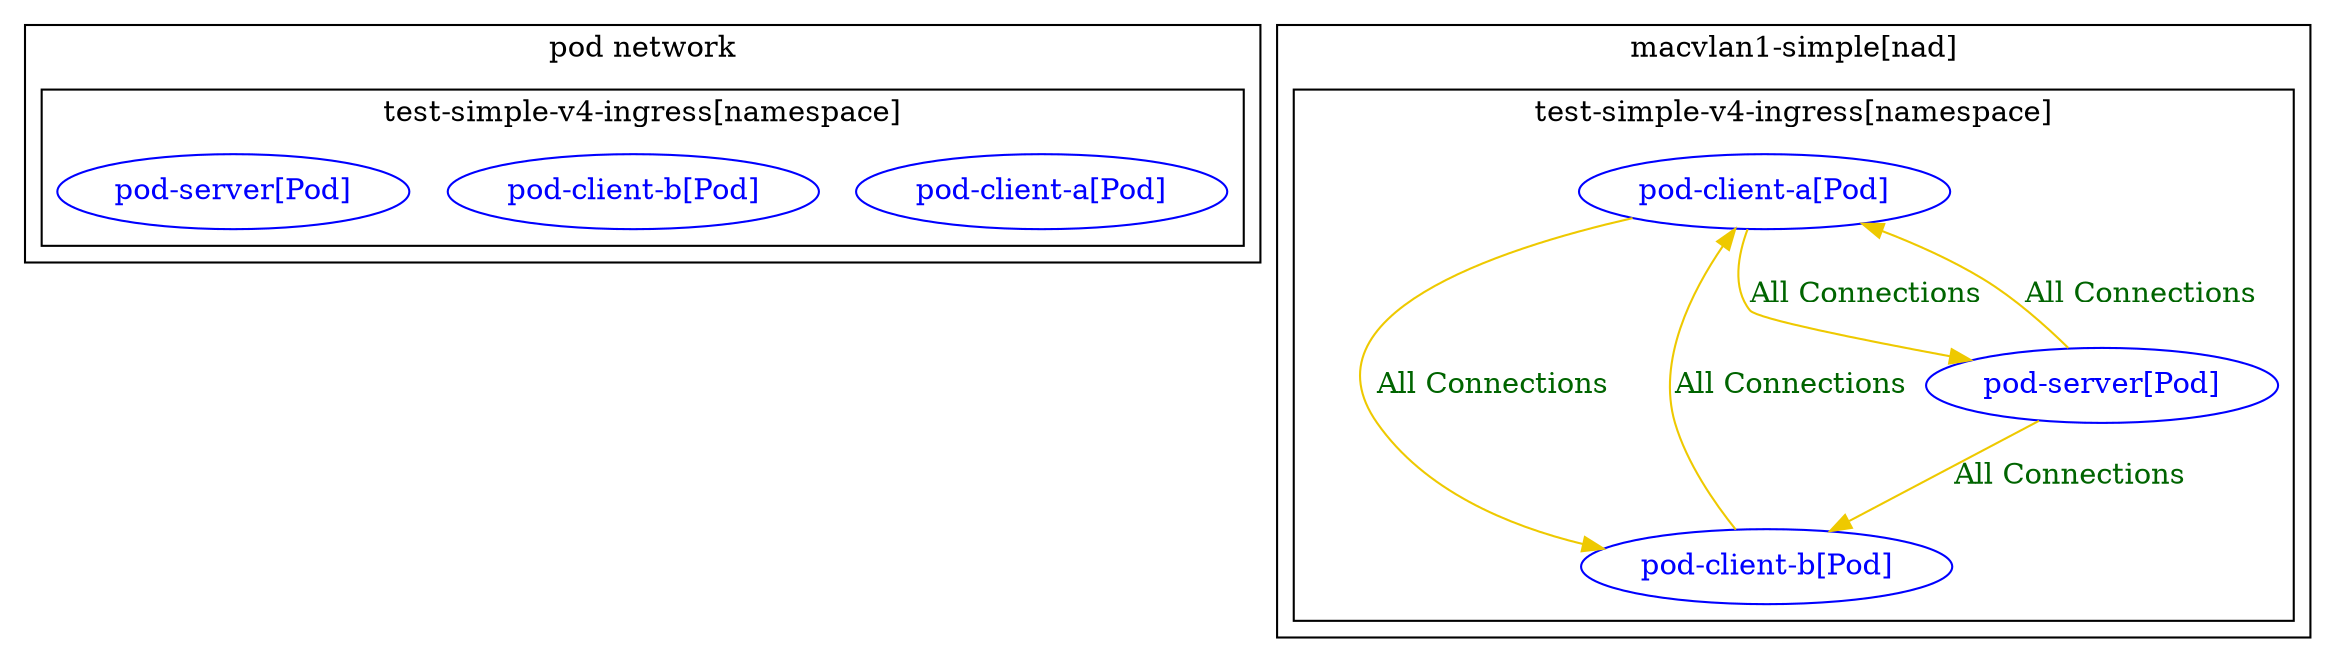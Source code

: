 digraph {
	subgraph "cluster_pod_network" {
	label="pod network"
	subgraph "cluster_test_simple_v4_ingress[namespace]" {
		color="black"
		fontcolor="black"
		"test-simple-v4-ingress/pod-client-a[Pod]" [label="pod-client-a[Pod]" color="blue" fontcolor="blue"]
		"test-simple-v4-ingress/pod-client-b[Pod]" [label="pod-client-b[Pod]" color="blue" fontcolor="blue"]
		"test-simple-v4-ingress/pod-server[Pod]" [label="pod-server[Pod]" color="blue" fontcolor="blue"]
		label="test-simple-v4-ingress[namespace]"
	}
	}
	subgraph "cluster_macvlan1-simple" {
	label="macvlan1-simple[nad]"
	subgraph "cluster_test_simple_v4_ingress[namespace]" {
		color="black"
		fontcolor="black"
		"test-simple-v4-ingress/pod-client-a[Pod]macvlan1-simple" [label="pod-client-a[Pod]" color="blue" fontcolor="blue"]
		"test-simple-v4-ingress/pod-client-b[Pod]macvlan1-simple" [label="pod-client-b[Pod]" color="blue" fontcolor="blue"]
		"test-simple-v4-ingress/pod-server[Pod]macvlan1-simple" [label="pod-server[Pod]" color="blue" fontcolor="blue"]
		label="test-simple-v4-ingress[namespace]"
	}
	}
	"test-simple-v4-ingress/pod-client-a[Pod]macvlan1-simple" -> "test-simple-v4-ingress/pod-client-b[Pod]macvlan1-simple" [label="All Connections" color="gold2" fontcolor="darkgreen" weight=0.5]
	"test-simple-v4-ingress/pod-client-a[Pod]macvlan1-simple" -> "test-simple-v4-ingress/pod-server[Pod]macvlan1-simple" [label="All Connections" color="gold2" fontcolor="darkgreen" weight=0.5]
	"test-simple-v4-ingress/pod-client-b[Pod]macvlan1-simple" -> "test-simple-v4-ingress/pod-client-a[Pod]macvlan1-simple" [label="All Connections" color="gold2" fontcolor="darkgreen" weight=1]
	"test-simple-v4-ingress/pod-server[Pod]macvlan1-simple" -> "test-simple-v4-ingress/pod-client-a[Pod]macvlan1-simple" [label="All Connections" color="gold2" fontcolor="darkgreen" weight=1]
	"test-simple-v4-ingress/pod-server[Pod]macvlan1-simple" -> "test-simple-v4-ingress/pod-client-b[Pod]macvlan1-simple" [label="All Connections" color="gold2" fontcolor="darkgreen" weight=1]
}